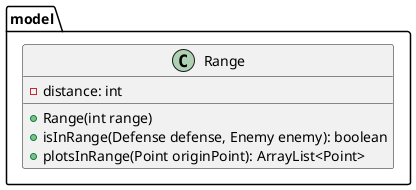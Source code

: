 @startuml
'https://plantuml.com/class-diagram

package model {
    class Range {
        - distance: int
        + Range(int range)
        + isInRange(Defense defense, Enemy enemy): boolean
        + plotsInRange(Point originPoint): ArrayList<Point>
    }
}

@enduml